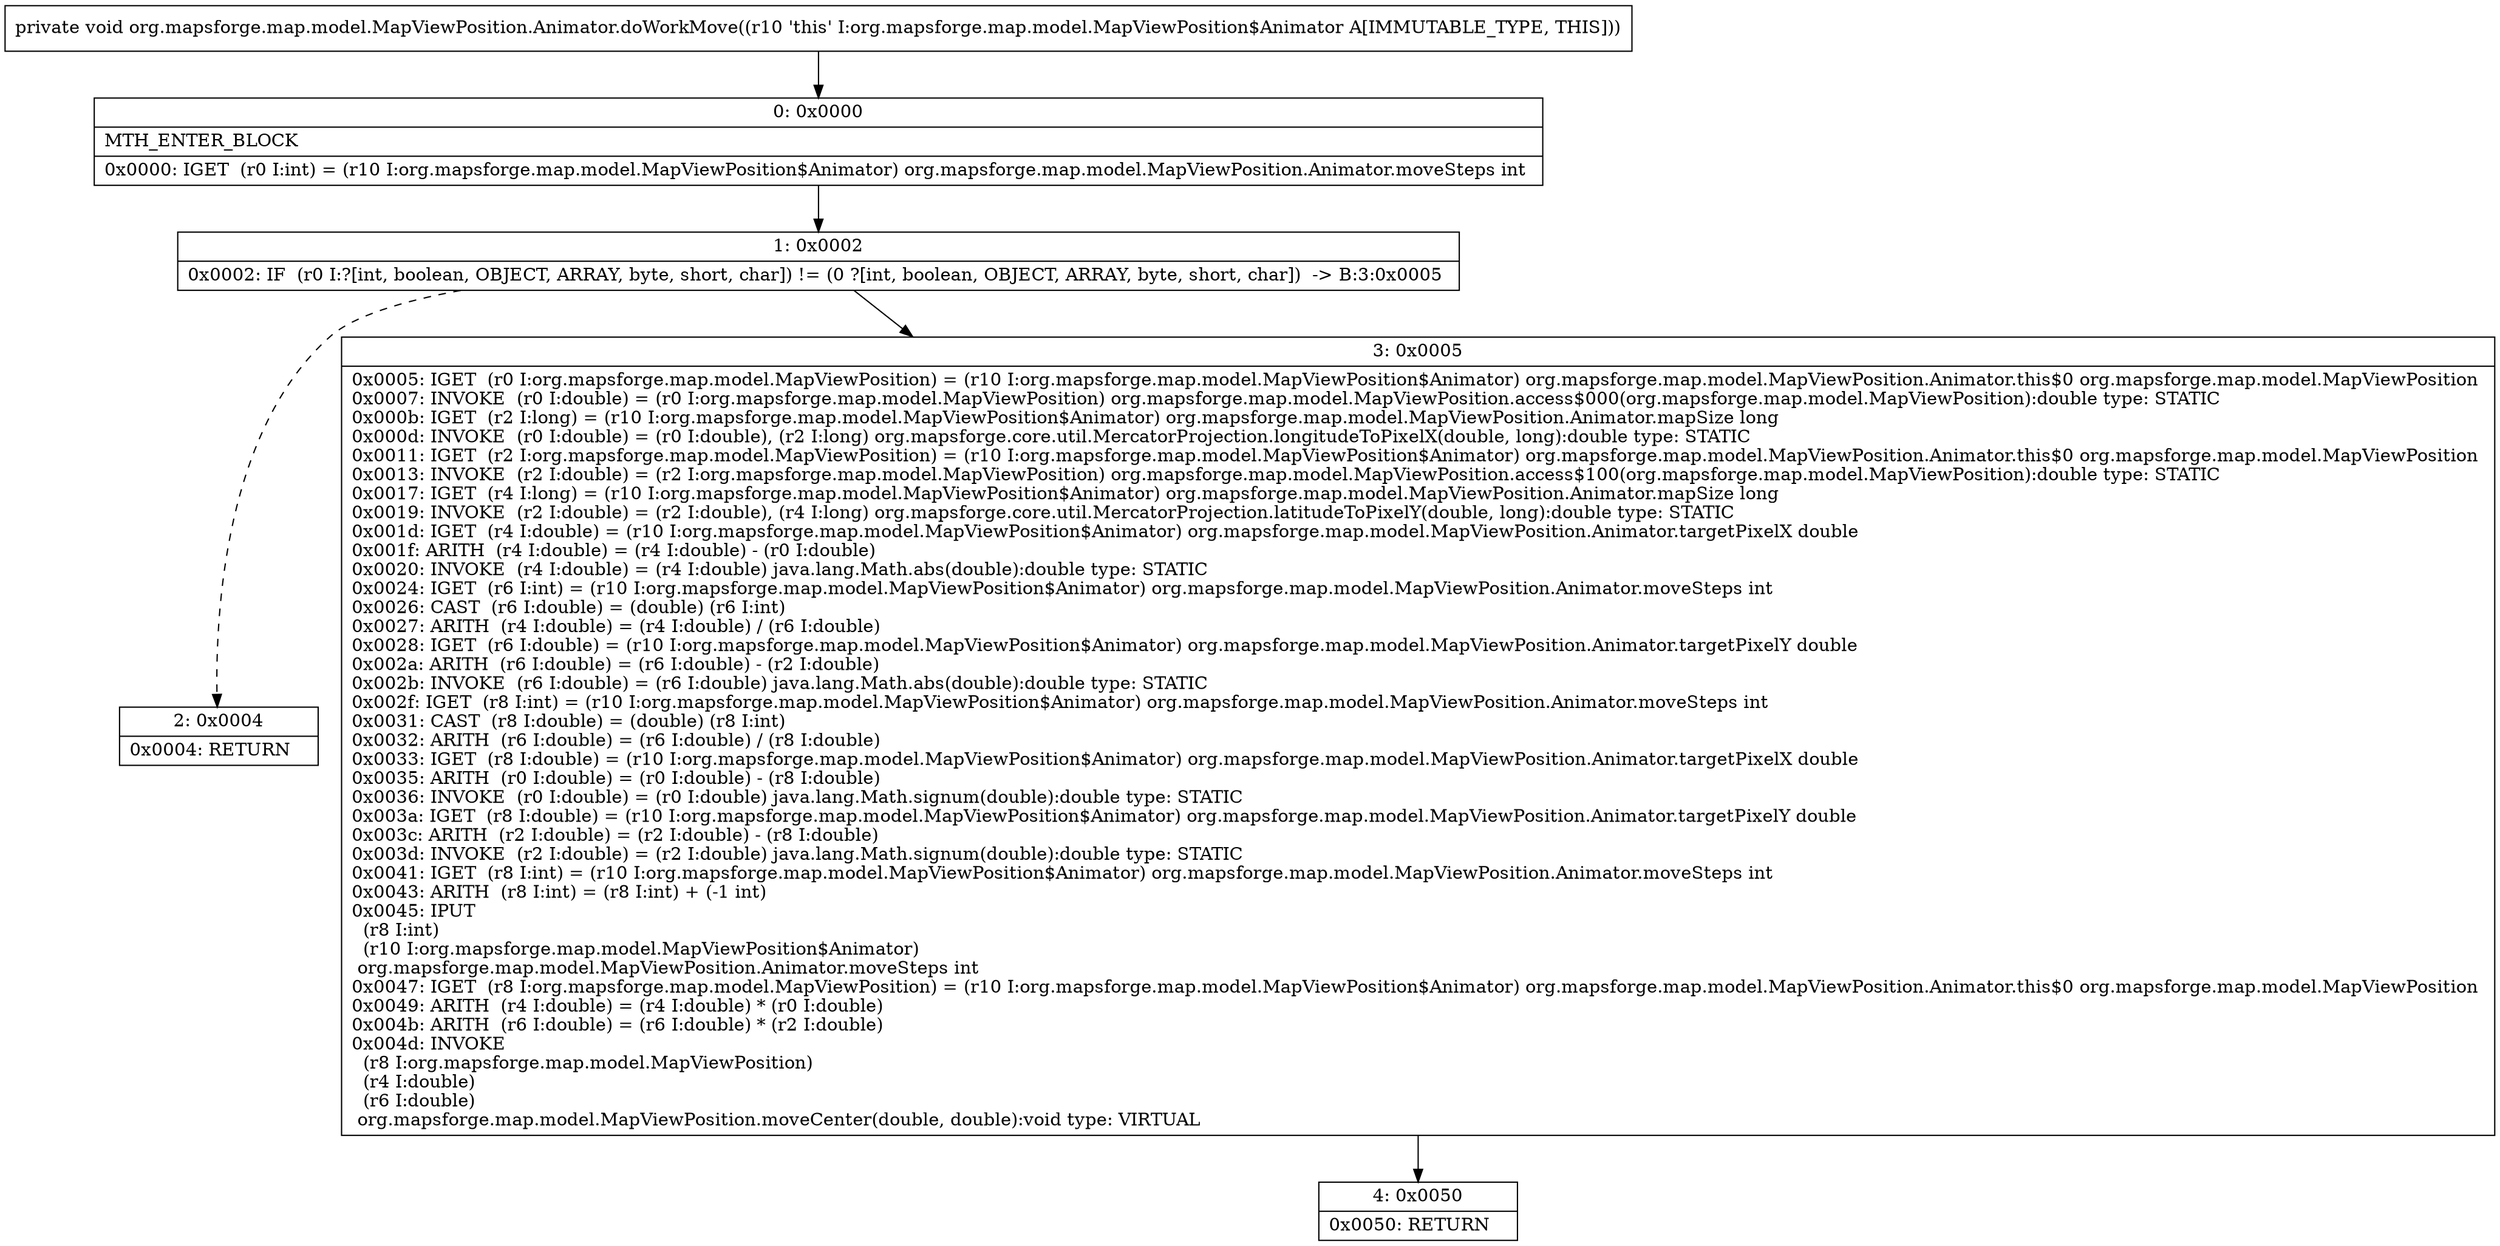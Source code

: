 digraph "CFG fororg.mapsforge.map.model.MapViewPosition.Animator.doWorkMove()V" {
Node_0 [shape=record,label="{0\:\ 0x0000|MTH_ENTER_BLOCK\l|0x0000: IGET  (r0 I:int) = (r10 I:org.mapsforge.map.model.MapViewPosition$Animator) org.mapsforge.map.model.MapViewPosition.Animator.moveSteps int \l}"];
Node_1 [shape=record,label="{1\:\ 0x0002|0x0002: IF  (r0 I:?[int, boolean, OBJECT, ARRAY, byte, short, char]) != (0 ?[int, boolean, OBJECT, ARRAY, byte, short, char])  \-\> B:3:0x0005 \l}"];
Node_2 [shape=record,label="{2\:\ 0x0004|0x0004: RETURN   \l}"];
Node_3 [shape=record,label="{3\:\ 0x0005|0x0005: IGET  (r0 I:org.mapsforge.map.model.MapViewPosition) = (r10 I:org.mapsforge.map.model.MapViewPosition$Animator) org.mapsforge.map.model.MapViewPosition.Animator.this$0 org.mapsforge.map.model.MapViewPosition \l0x0007: INVOKE  (r0 I:double) = (r0 I:org.mapsforge.map.model.MapViewPosition) org.mapsforge.map.model.MapViewPosition.access$000(org.mapsforge.map.model.MapViewPosition):double type: STATIC \l0x000b: IGET  (r2 I:long) = (r10 I:org.mapsforge.map.model.MapViewPosition$Animator) org.mapsforge.map.model.MapViewPosition.Animator.mapSize long \l0x000d: INVOKE  (r0 I:double) = (r0 I:double), (r2 I:long) org.mapsforge.core.util.MercatorProjection.longitudeToPixelX(double, long):double type: STATIC \l0x0011: IGET  (r2 I:org.mapsforge.map.model.MapViewPosition) = (r10 I:org.mapsforge.map.model.MapViewPosition$Animator) org.mapsforge.map.model.MapViewPosition.Animator.this$0 org.mapsforge.map.model.MapViewPosition \l0x0013: INVOKE  (r2 I:double) = (r2 I:org.mapsforge.map.model.MapViewPosition) org.mapsforge.map.model.MapViewPosition.access$100(org.mapsforge.map.model.MapViewPosition):double type: STATIC \l0x0017: IGET  (r4 I:long) = (r10 I:org.mapsforge.map.model.MapViewPosition$Animator) org.mapsforge.map.model.MapViewPosition.Animator.mapSize long \l0x0019: INVOKE  (r2 I:double) = (r2 I:double), (r4 I:long) org.mapsforge.core.util.MercatorProjection.latitudeToPixelY(double, long):double type: STATIC \l0x001d: IGET  (r4 I:double) = (r10 I:org.mapsforge.map.model.MapViewPosition$Animator) org.mapsforge.map.model.MapViewPosition.Animator.targetPixelX double \l0x001f: ARITH  (r4 I:double) = (r4 I:double) \- (r0 I:double) \l0x0020: INVOKE  (r4 I:double) = (r4 I:double) java.lang.Math.abs(double):double type: STATIC \l0x0024: IGET  (r6 I:int) = (r10 I:org.mapsforge.map.model.MapViewPosition$Animator) org.mapsforge.map.model.MapViewPosition.Animator.moveSteps int \l0x0026: CAST  (r6 I:double) = (double) (r6 I:int) \l0x0027: ARITH  (r4 I:double) = (r4 I:double) \/ (r6 I:double) \l0x0028: IGET  (r6 I:double) = (r10 I:org.mapsforge.map.model.MapViewPosition$Animator) org.mapsforge.map.model.MapViewPosition.Animator.targetPixelY double \l0x002a: ARITH  (r6 I:double) = (r6 I:double) \- (r2 I:double) \l0x002b: INVOKE  (r6 I:double) = (r6 I:double) java.lang.Math.abs(double):double type: STATIC \l0x002f: IGET  (r8 I:int) = (r10 I:org.mapsforge.map.model.MapViewPosition$Animator) org.mapsforge.map.model.MapViewPosition.Animator.moveSteps int \l0x0031: CAST  (r8 I:double) = (double) (r8 I:int) \l0x0032: ARITH  (r6 I:double) = (r6 I:double) \/ (r8 I:double) \l0x0033: IGET  (r8 I:double) = (r10 I:org.mapsforge.map.model.MapViewPosition$Animator) org.mapsforge.map.model.MapViewPosition.Animator.targetPixelX double \l0x0035: ARITH  (r0 I:double) = (r0 I:double) \- (r8 I:double) \l0x0036: INVOKE  (r0 I:double) = (r0 I:double) java.lang.Math.signum(double):double type: STATIC \l0x003a: IGET  (r8 I:double) = (r10 I:org.mapsforge.map.model.MapViewPosition$Animator) org.mapsforge.map.model.MapViewPosition.Animator.targetPixelY double \l0x003c: ARITH  (r2 I:double) = (r2 I:double) \- (r8 I:double) \l0x003d: INVOKE  (r2 I:double) = (r2 I:double) java.lang.Math.signum(double):double type: STATIC \l0x0041: IGET  (r8 I:int) = (r10 I:org.mapsforge.map.model.MapViewPosition$Animator) org.mapsforge.map.model.MapViewPosition.Animator.moveSteps int \l0x0043: ARITH  (r8 I:int) = (r8 I:int) + (\-1 int) \l0x0045: IPUT  \l  (r8 I:int)\l  (r10 I:org.mapsforge.map.model.MapViewPosition$Animator)\l org.mapsforge.map.model.MapViewPosition.Animator.moveSteps int \l0x0047: IGET  (r8 I:org.mapsforge.map.model.MapViewPosition) = (r10 I:org.mapsforge.map.model.MapViewPosition$Animator) org.mapsforge.map.model.MapViewPosition.Animator.this$0 org.mapsforge.map.model.MapViewPosition \l0x0049: ARITH  (r4 I:double) = (r4 I:double) * (r0 I:double) \l0x004b: ARITH  (r6 I:double) = (r6 I:double) * (r2 I:double) \l0x004d: INVOKE  \l  (r8 I:org.mapsforge.map.model.MapViewPosition)\l  (r4 I:double)\l  (r6 I:double)\l org.mapsforge.map.model.MapViewPosition.moveCenter(double, double):void type: VIRTUAL \l}"];
Node_4 [shape=record,label="{4\:\ 0x0050|0x0050: RETURN   \l}"];
MethodNode[shape=record,label="{private void org.mapsforge.map.model.MapViewPosition.Animator.doWorkMove((r10 'this' I:org.mapsforge.map.model.MapViewPosition$Animator A[IMMUTABLE_TYPE, THIS])) }"];
MethodNode -> Node_0;
Node_0 -> Node_1;
Node_1 -> Node_2[style=dashed];
Node_1 -> Node_3;
Node_3 -> Node_4;
}

